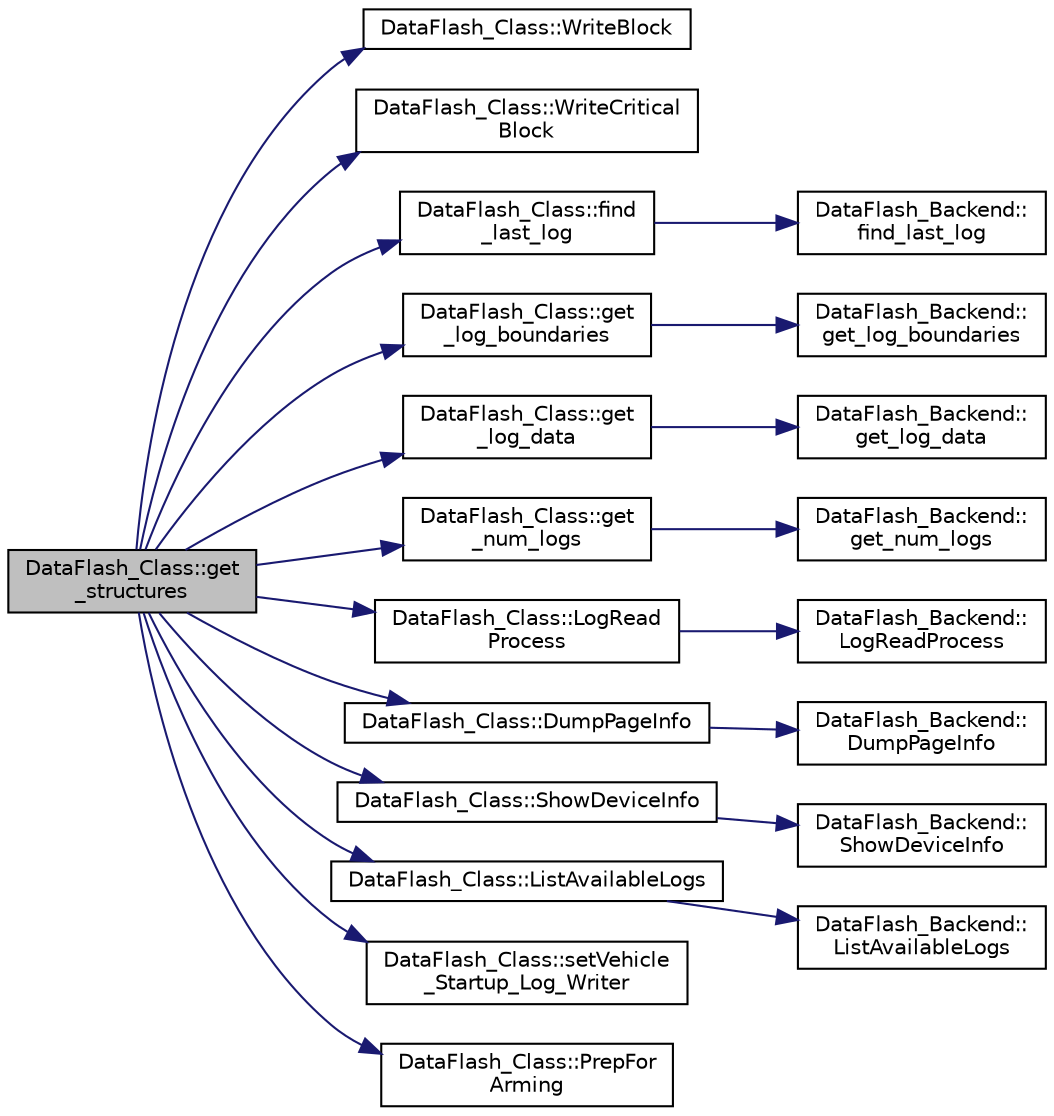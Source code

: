 digraph "DataFlash_Class::get_structures"
{
 // INTERACTIVE_SVG=YES
  edge [fontname="Helvetica",fontsize="10",labelfontname="Helvetica",labelfontsize="10"];
  node [fontname="Helvetica",fontsize="10",shape=record];
  rankdir="LR";
  Node1 [label="DataFlash_Class::get\l_structures",height=0.2,width=0.4,color="black", fillcolor="grey75", style="filled", fontcolor="black"];
  Node1 -> Node2 [color="midnightblue",fontsize="10",style="solid",fontname="Helvetica"];
  Node2 [label="DataFlash_Class::WriteBlock",height=0.2,width=0.4,color="black", fillcolor="white", style="filled",URL="$classDataFlash__Class.html#aed2efc0f40e155bce78f0a9719279bd0"];
  Node1 -> Node3 [color="midnightblue",fontsize="10",style="solid",fontname="Helvetica"];
  Node3 [label="DataFlash_Class::WriteCritical\lBlock",height=0.2,width=0.4,color="black", fillcolor="white", style="filled",URL="$classDataFlash__Class.html#aa8ca9bfeeb14e9b57bcb702e479225be"];
  Node1 -> Node4 [color="midnightblue",fontsize="10",style="solid",fontname="Helvetica"];
  Node4 [label="DataFlash_Class::find\l_last_log",height=0.2,width=0.4,color="black", fillcolor="white", style="filled",URL="$classDataFlash__Class.html#aa8e7cec1fd7988bf72c3d389e4008678"];
  Node4 -> Node5 [color="midnightblue",fontsize="10",style="solid",fontname="Helvetica"];
  Node5 [label="DataFlash_Backend::\lfind_last_log",height=0.2,width=0.4,color="black", fillcolor="white", style="filled",URL="$classDataFlash__Backend.html#a29851967f4a9414cbcaa1dd56cddf2ab"];
  Node1 -> Node6 [color="midnightblue",fontsize="10",style="solid",fontname="Helvetica"];
  Node6 [label="DataFlash_Class::get\l_log_boundaries",height=0.2,width=0.4,color="black", fillcolor="white", style="filled",URL="$classDataFlash__Class.html#a744827de1cdbecafc3e984eb530ae3d5"];
  Node6 -> Node7 [color="midnightblue",fontsize="10",style="solid",fontname="Helvetica"];
  Node7 [label="DataFlash_Backend::\lget_log_boundaries",height=0.2,width=0.4,color="black", fillcolor="white", style="filled",URL="$classDataFlash__Backend.html#a61144d17b5e7643a69067739261f1836"];
  Node1 -> Node8 [color="midnightblue",fontsize="10",style="solid",fontname="Helvetica"];
  Node8 [label="DataFlash_Class::get\l_log_data",height=0.2,width=0.4,color="black", fillcolor="white", style="filled",URL="$classDataFlash__Class.html#aa583d4333be35f8178331055900b89a3"];
  Node8 -> Node9 [color="midnightblue",fontsize="10",style="solid",fontname="Helvetica"];
  Node9 [label="DataFlash_Backend::\lget_log_data",height=0.2,width=0.4,color="black", fillcolor="white", style="filled",URL="$classDataFlash__Backend.html#a228c994610423cf986a9713c5a23de7a"];
  Node1 -> Node10 [color="midnightblue",fontsize="10",style="solid",fontname="Helvetica"];
  Node10 [label="DataFlash_Class::get\l_num_logs",height=0.2,width=0.4,color="black", fillcolor="white", style="filled",URL="$classDataFlash__Class.html#af47908cf2f5e1d3a89f8cb82b8cb1c56"];
  Node10 -> Node11 [color="midnightblue",fontsize="10",style="solid",fontname="Helvetica"];
  Node11 [label="DataFlash_Backend::\lget_num_logs",height=0.2,width=0.4,color="black", fillcolor="white", style="filled",URL="$classDataFlash__Backend.html#acab9b470d06b7aed02b34086c2cec394"];
  Node1 -> Node12 [color="midnightblue",fontsize="10",style="solid",fontname="Helvetica"];
  Node12 [label="DataFlash_Class::LogRead\lProcess",height=0.2,width=0.4,color="black", fillcolor="white", style="filled",URL="$classDataFlash__Class.html#a1a8a028ab201bcd0eacb194efba0889d"];
  Node12 -> Node13 [color="midnightblue",fontsize="10",style="solid",fontname="Helvetica"];
  Node13 [label="DataFlash_Backend::\lLogReadProcess",height=0.2,width=0.4,color="black", fillcolor="white", style="filled",URL="$classDataFlash__Backend.html#a8f2e2e6b6ae83eaa9d41ca49a4c4f27b"];
  Node1 -> Node14 [color="midnightblue",fontsize="10",style="solid",fontname="Helvetica"];
  Node14 [label="DataFlash_Class::DumpPageInfo",height=0.2,width=0.4,color="black", fillcolor="white", style="filled",URL="$classDataFlash__Class.html#aedc7a5055d1acfc186dbf61ef76b68c4"];
  Node14 -> Node15 [color="midnightblue",fontsize="10",style="solid",fontname="Helvetica"];
  Node15 [label="DataFlash_Backend::\lDumpPageInfo",height=0.2,width=0.4,color="black", fillcolor="white", style="filled",URL="$classDataFlash__Backend.html#af1409a23f3cb7edbbc16d67e610001ee"];
  Node1 -> Node16 [color="midnightblue",fontsize="10",style="solid",fontname="Helvetica"];
  Node16 [label="DataFlash_Class::ShowDeviceInfo",height=0.2,width=0.4,color="black", fillcolor="white", style="filled",URL="$classDataFlash__Class.html#a179949ac13af9c697249e426d18456e4"];
  Node16 -> Node17 [color="midnightblue",fontsize="10",style="solid",fontname="Helvetica"];
  Node17 [label="DataFlash_Backend::\lShowDeviceInfo",height=0.2,width=0.4,color="black", fillcolor="white", style="filled",URL="$classDataFlash__Backend.html#a0b68aeeb54b214aead2d597773afcf08"];
  Node1 -> Node18 [color="midnightblue",fontsize="10",style="solid",fontname="Helvetica"];
  Node18 [label="DataFlash_Class::ListAvailableLogs",height=0.2,width=0.4,color="black", fillcolor="white", style="filled",URL="$classDataFlash__Class.html#a64c4dc738eece785de7c748ae8c5ee5d"];
  Node18 -> Node19 [color="midnightblue",fontsize="10",style="solid",fontname="Helvetica"];
  Node19 [label="DataFlash_Backend::\lListAvailableLogs",height=0.2,width=0.4,color="black", fillcolor="white", style="filled",URL="$classDataFlash__Backend.html#aed6c57aa0856da0006fb9f5665147f39"];
  Node1 -> Node20 [color="midnightblue",fontsize="10",style="solid",fontname="Helvetica"];
  Node20 [label="DataFlash_Class::setVehicle\l_Startup_Log_Writer",height=0.2,width=0.4,color="black", fillcolor="white", style="filled",URL="$classDataFlash__Class.html#abed561cc5dcbed8a208fbb13be2d436e"];
  Node1 -> Node21 [color="midnightblue",fontsize="10",style="solid",fontname="Helvetica"];
  Node21 [label="DataFlash_Class::PrepFor\lArming",height=0.2,width=0.4,color="black", fillcolor="white", style="filled",URL="$classDataFlash__Class.html#ac0b602e4fe783295c309b953a3e80a7b"];
}
